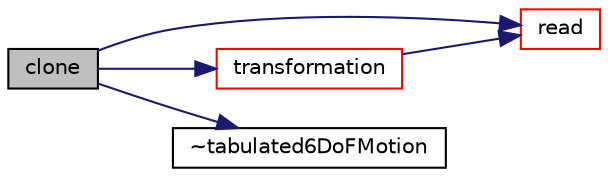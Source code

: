 digraph "clone"
{
  bgcolor="transparent";
  edge [fontname="Helvetica",fontsize="10",labelfontname="Helvetica",labelfontsize="10"];
  node [fontname="Helvetica",fontsize="10",shape=record];
  rankdir="LR";
  Node8 [label="clone",height=0.2,width=0.4,color="black", fillcolor="grey75", style="filled", fontcolor="black"];
  Node8 -> Node9 [color="midnightblue",fontsize="10",style="solid",fontname="Helvetica"];
  Node9 [label="read",height=0.2,width=0.4,color="red",URL="$a22153.html#afeed4512a4be2653bc44cb43a1ae0788",tooltip="Update properties from given dictionary. "];
  Node8 -> Node74 [color="midnightblue",fontsize="10",style="solid",fontname="Helvetica"];
  Node74 [label="transformation",height=0.2,width=0.4,color="red",URL="$a22153.html#aa399caab3cd107de02ea674d7d25ed72",tooltip="Return the solid-body motion transformation septernion. "];
  Node74 -> Node9 [color="midnightblue",fontsize="10",style="solid",fontname="Helvetica"];
  Node8 -> Node77 [color="midnightblue",fontsize="10",style="solid",fontname="Helvetica"];
  Node77 [label="~tabulated6DoFMotion",height=0.2,width=0.4,color="black",URL="$a22153.html#af9900bf46ffe86f975278991def3b6c9",tooltip="Destructor. "];
}

